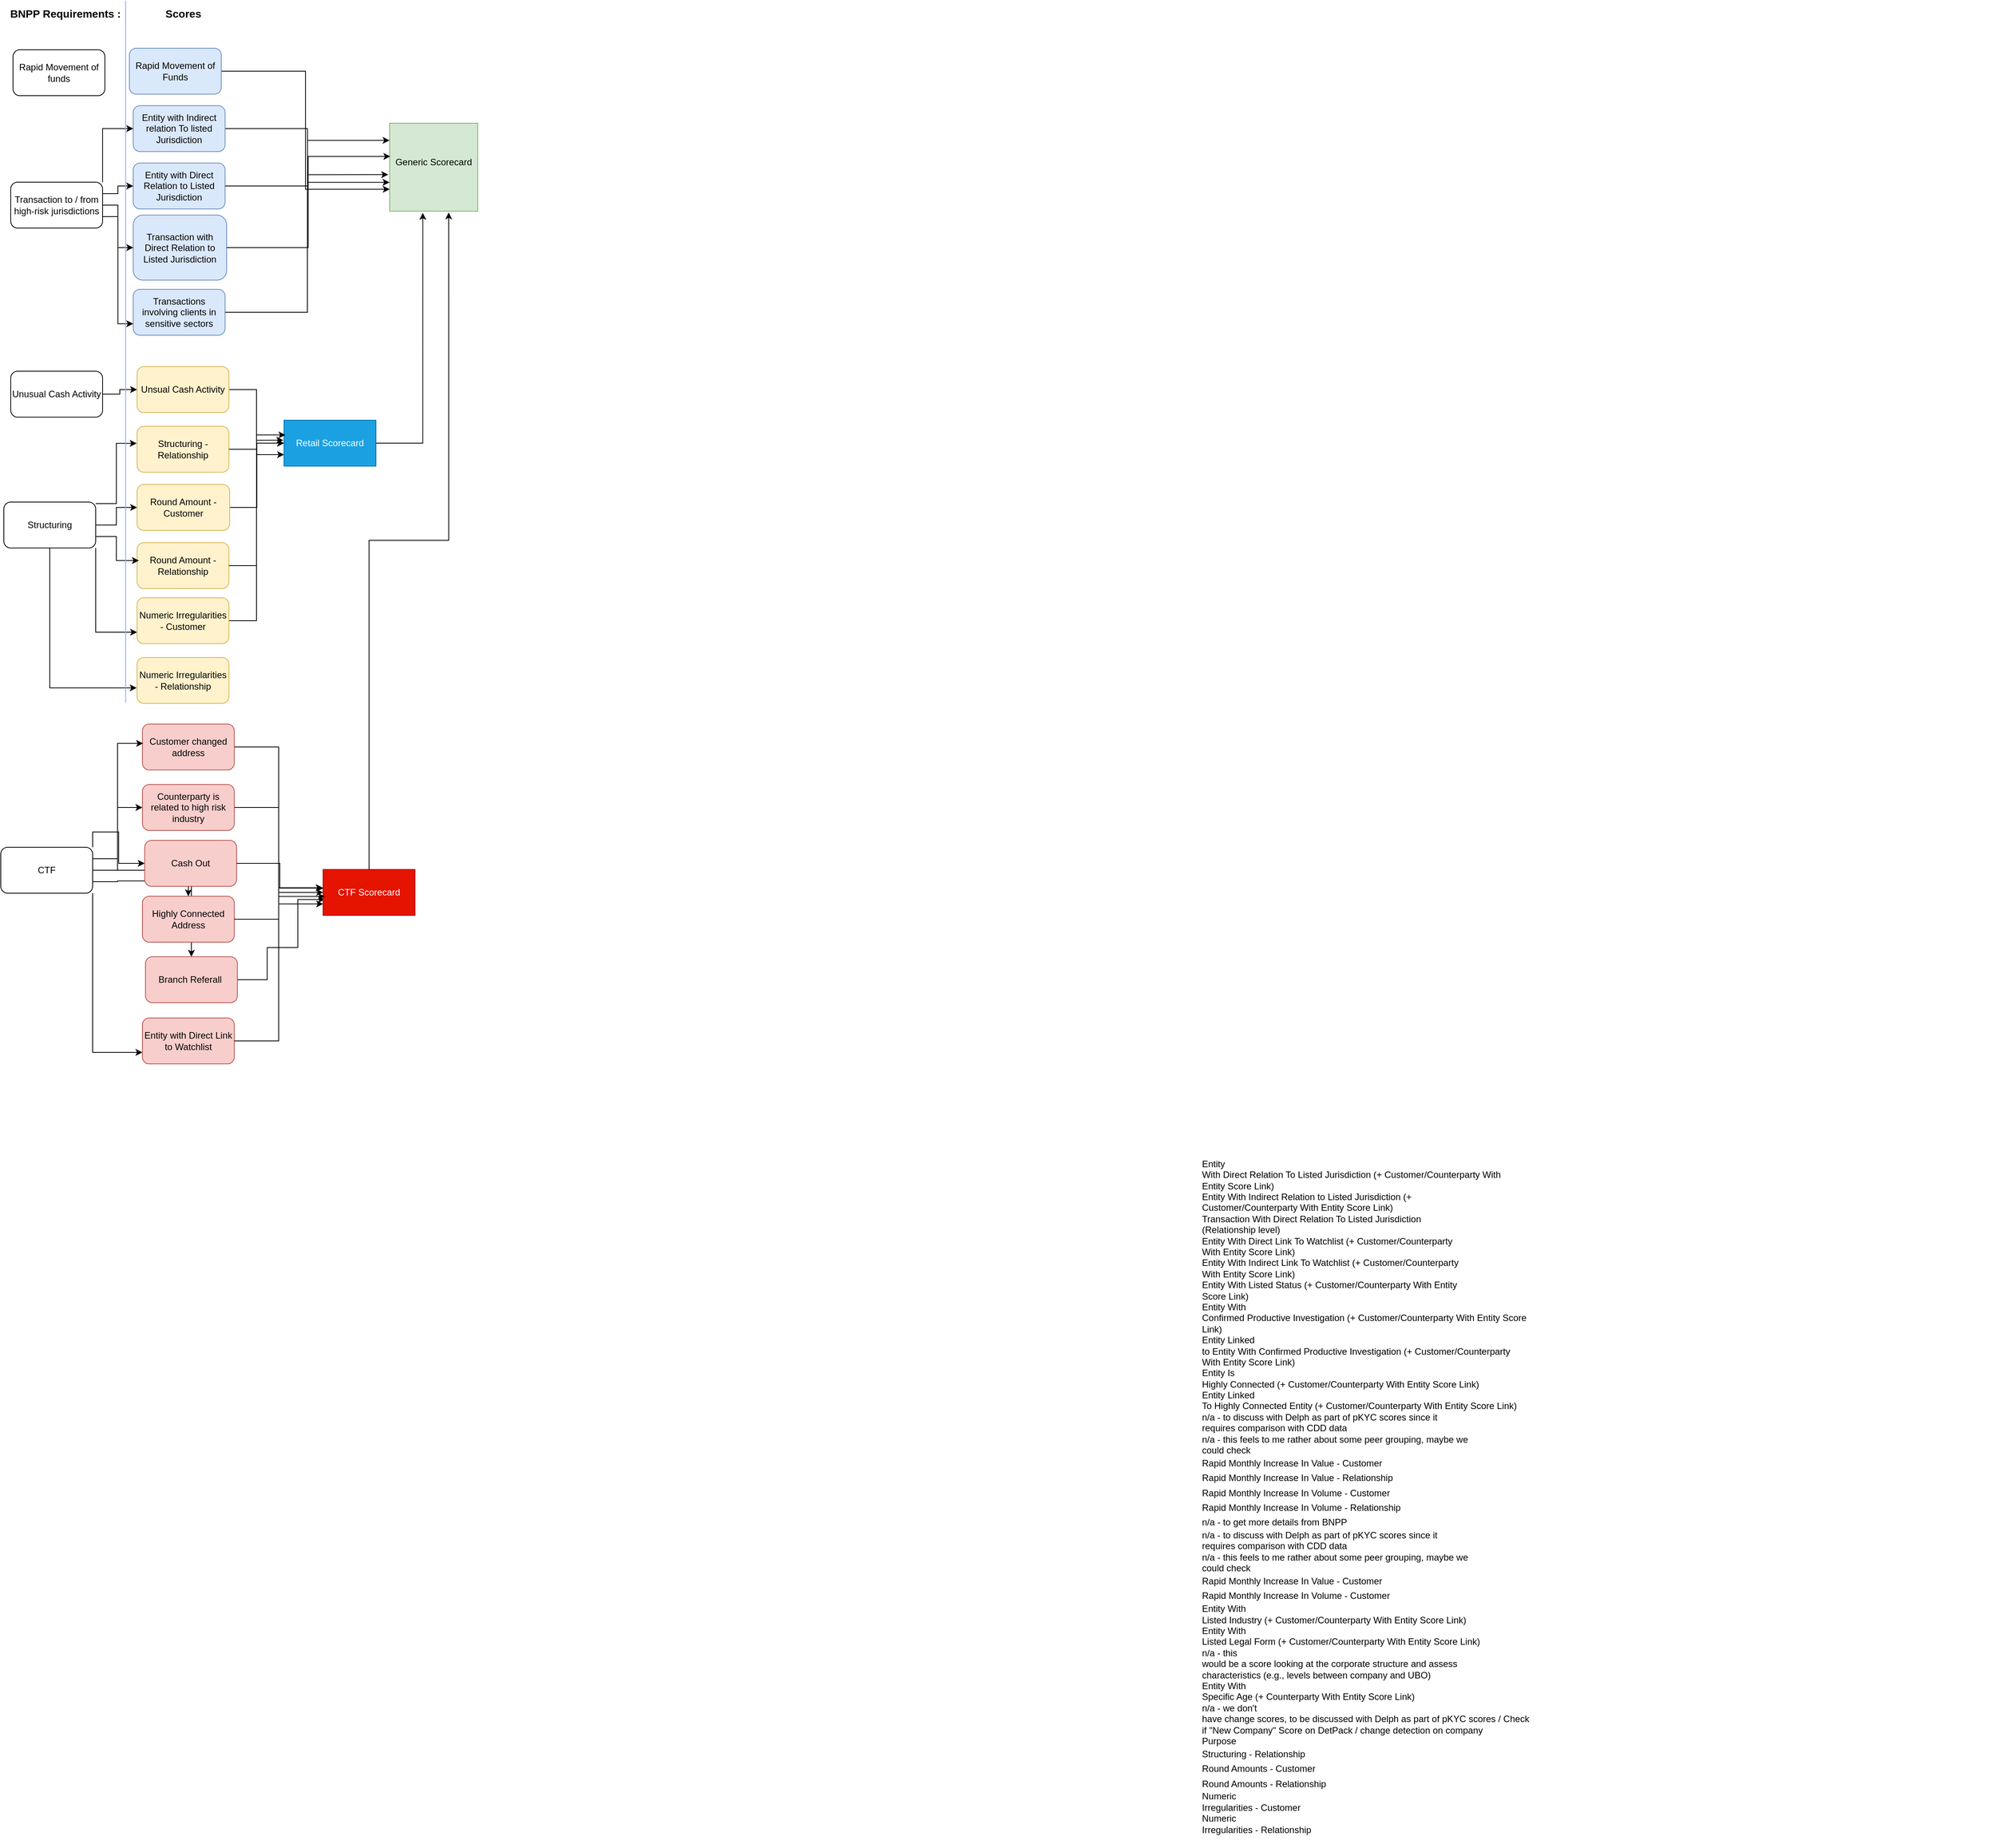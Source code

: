 <mxfile version="22.1.19" type="github">
  <diagram name="Page-1" id="qW_F1XXq9CwrggD60HiP">
    <mxGraphModel dx="3267" dy="1292" grid="0" gridSize="10" guides="1" tooltips="1" connect="1" arrows="1" fold="1" page="1" pageScale="1" pageWidth="827" pageHeight="1169" math="0" shadow="0">
      <root>
        <mxCell id="0" />
        <mxCell id="1" parent="0" />
        <mxCell id="mWCD5HpuR10m7oxnyKSS-36" style="edgeStyle=orthogonalEdgeStyle;rounded=0;orthogonalLoop=1;jettySize=auto;html=1;exitX=1;exitY=0.5;exitDx=0;exitDy=0;" edge="1" parent="1" source="mWCD5HpuR10m7oxnyKSS-7" target="mWCD5HpuR10m7oxnyKSS-31">
          <mxGeometry relative="1" as="geometry" />
        </mxCell>
        <mxCell id="mWCD5HpuR10m7oxnyKSS-38" style="edgeStyle=orthogonalEdgeStyle;rounded=0;orthogonalLoop=1;jettySize=auto;html=1;exitX=1;exitY=1;exitDx=0;exitDy=0;entryX=0;entryY=0.75;entryDx=0;entryDy=0;" edge="1" parent="1" source="mWCD5HpuR10m7oxnyKSS-7" target="mWCD5HpuR10m7oxnyKSS-33">
          <mxGeometry relative="1" as="geometry" />
        </mxCell>
        <mxCell id="mWCD5HpuR10m7oxnyKSS-7" value="Structuring" style="rounded=1;whiteSpace=wrap;html=1;" vertex="1" parent="1">
          <mxGeometry x="-9" y="692" width="120" height="60" as="geometry" />
        </mxCell>
        <mxCell id="mWCD5HpuR10m7oxnyKSS-24" style="edgeStyle=orthogonalEdgeStyle;rounded=0;orthogonalLoop=1;jettySize=auto;html=1;exitX=1;exitY=0.5;exitDx=0;exitDy=0;entryX=0;entryY=0.75;entryDx=0;entryDy=0;" edge="1" parent="1" source="mWCD5HpuR10m7oxnyKSS-1" target="mWCD5HpuR10m7oxnyKSS-23">
          <mxGeometry relative="1" as="geometry" />
        </mxCell>
        <mxCell id="mWCD5HpuR10m7oxnyKSS-1" value="Rapid Movement of Funds" style="rounded=1;whiteSpace=wrap;html=1;fillColor=#dae8fc;strokeColor=#6c8ebf;" vertex="1" parent="1">
          <mxGeometry x="155" y="99" width="120" height="60" as="geometry" />
        </mxCell>
        <mxCell id="mWCD5HpuR10m7oxnyKSS-25" style="edgeStyle=orthogonalEdgeStyle;rounded=0;orthogonalLoop=1;jettySize=auto;html=1;exitX=1;exitY=0.5;exitDx=0;exitDy=0;entryX=-0.017;entryY=0.584;entryDx=0;entryDy=0;entryPerimeter=0;" edge="1" parent="1" source="mWCD5HpuR10m7oxnyKSS-2" target="mWCD5HpuR10m7oxnyKSS-23">
          <mxGeometry relative="1" as="geometry" />
        </mxCell>
        <mxCell id="mWCD5HpuR10m7oxnyKSS-2" value="Entity with Indirect relation To listed Jurisdiction" style="rounded=1;whiteSpace=wrap;html=1;fillColor=#dae8fc;strokeColor=#6c8ebf;" vertex="1" parent="1">
          <mxGeometry x="160" y="174" width="120" height="60" as="geometry" />
        </mxCell>
        <mxCell id="mWCD5HpuR10m7oxnyKSS-3" value="Entity with Direct Relation to Listed Jurisdiction" style="rounded=1;whiteSpace=wrap;html=1;fillColor=#dae8fc;strokeColor=#6c8ebf;" vertex="1" parent="1">
          <mxGeometry x="160" y="249" width="120" height="60" as="geometry" />
        </mxCell>
        <mxCell id="mWCD5HpuR10m7oxnyKSS-4" value="Transactions involving clients in sensitive sectors" style="rounded=1;whiteSpace=wrap;html=1;fillColor=#dae8fc;strokeColor=#6c8ebf;" vertex="1" parent="1">
          <mxGeometry x="160" y="414" width="120" height="60" as="geometry" />
        </mxCell>
        <mxCell id="mWCD5HpuR10m7oxnyKSS-5" value="Transaction with Direct Relation to Listed Jurisdiction" style="rounded=1;whiteSpace=wrap;html=1;fillColor=#dae8fc;strokeColor=#6c8ebf;" vertex="1" parent="1">
          <mxGeometry x="160" y="317" width="122" height="85" as="geometry" />
        </mxCell>
        <mxCell id="mWCD5HpuR10m7oxnyKSS-8" value="&lt;table border=&quot;0&quot; cellpadding=&quot;0&quot; cellspacing=&quot;0&quot; width=&quot;1035&quot; style=&quot;border-collapse:&#xa; collapse;width:777pt&quot;&gt;&#xa;&#xa; &lt;colgroup&gt;&lt;col width=&quot;1035&quot; style=&quot;mso-width-source:userset;mso-width-alt:36142;&#xa; width:777pt&quot;&gt;&#xa; &lt;/colgroup&gt;&lt;tbody&gt;&lt;tr height=&quot;19&quot; style=&quot;height:14.5pt&quot;&gt;&#xa;  &lt;td height=&quot;19&quot; class=&quot;xl64&quot; width=&quot;1035&quot; style=&quot;height:14.5pt;width:777pt&quot;&gt;Entity&#xa;  With Direct Relation To Listed Jurisdiction (+ Customer/Counterparty With&#xa;  Entity Score Link)&lt;/td&gt;&#xa; &lt;/tr&gt;&#xa; &lt;tr height=&quot;19&quot; style=&quot;height:14.5pt&quot;&gt;&#xa;  &lt;td height=&quot;19&quot; class=&quot;xl71&quot; width=&quot;1035&quot; style=&quot;height:14.5pt;border-top:none;&#xa;  width:777pt&quot;&gt;Entity With Indirect Relation to Listed Jurisdiction (+&#xa;  Customer/Counterparty With Entity Score Link)&lt;/td&gt;&#xa; &lt;/tr&gt;&#xa; &lt;tr height=&quot;19&quot; style=&quot;height:14.5pt&quot;&gt;&#xa;  &lt;td height=&quot;19&quot; class=&quot;xl71&quot; width=&quot;1035&quot; style=&quot;height:14.5pt;border-top:none;&#xa;  width:777pt&quot;&gt;Transaction With Direct Relation To Listed Jurisdiction&#xa;  (Relationship level)&lt;/td&gt;&#xa; &lt;/tr&gt;&#xa; &lt;tr height=&quot;19&quot; style=&quot;height:14.5pt&quot;&gt;&#xa;  &lt;td height=&quot;19&quot; class=&quot;xl64&quot; width=&quot;1035&quot; style=&quot;height:14.5pt;border-top:none;&#xa;  width:777pt&quot;&gt;Entity With Direct Link To Watchlist (+ Customer/Counterparty&#xa;  With Entity Score Link)&lt;/td&gt;&#xa; &lt;/tr&gt;&#xa; &lt;tr height=&quot;19&quot; style=&quot;height:14.5pt&quot;&gt;&#xa;  &lt;td height=&quot;19&quot; class=&quot;xl64&quot; width=&quot;1035&quot; style=&quot;height:14.5pt;border-top:none;&#xa;  width:777pt&quot;&gt;Entity With Indirect Link To Watchlist (+ Customer/Counterparty&#xa;  With Entity Score Link)&lt;/td&gt;&#xa; &lt;/tr&gt;&#xa; &lt;tr height=&quot;19&quot; style=&quot;height:14.5pt&quot;&gt;&#xa;  &lt;td height=&quot;19&quot; class=&quot;xl64&quot; width=&quot;1035&quot; style=&quot;height:14.5pt;border-top:none;&#xa;  width:777pt&quot;&gt;Entity With Listed Status (+ Customer/Counterparty With Entity&#xa;  Score Link)&lt;/td&gt;&#xa; &lt;/tr&gt;&#xa; &lt;tr height=&quot;19&quot; style=&quot;height:14.5pt&quot;&gt;&#xa;  &lt;td height=&quot;19&quot; class=&quot;xl69&quot; style=&quot;height:14.5pt;border-top:none&quot;&gt;Entity With&#xa;  Confirmed Productive Investigation (+ Customer/Counterparty With Entity Score&#xa;  Link)&lt;/td&gt;&#xa; &lt;/tr&gt;&#xa; &lt;tr height=&quot;19&quot; style=&quot;mso-height-source:userset;height:14.5pt&quot;&gt;&#xa;  &lt;td height=&quot;19&quot; class=&quot;xl69&quot; style=&quot;height:14.5pt;border-top:none&quot;&gt;Entity Linked&#xa;  to Entity With Confirmed Productive Investigation (+ Customer/Counterparty&#xa;  With Entity Score Link)&lt;/td&gt;&#xa; &lt;/tr&gt;&#xa; &lt;tr height=&quot;19&quot; style=&quot;mso-height-source:userset;height:14.5pt&quot;&gt;&#xa;  &lt;td height=&quot;19&quot; class=&quot;xl69&quot; style=&quot;height:14.5pt;border-top:none&quot;&gt;Entity Is&#xa;  Highly Connected (+ Customer/Counterparty With Entity Score Link)&lt;/td&gt;&#xa; &lt;/tr&gt;&#xa; &lt;tr height=&quot;19&quot; style=&quot;mso-height-source:userset;height:14.5pt&quot;&gt;&#xa;  &lt;td height=&quot;19&quot; class=&quot;xl72&quot; style=&quot;height:14.5pt;border-top:none&quot;&gt;Entity Linked&#xa;  To Highly Connected Entity (+ Customer/Counterparty With Entity Score Link)&lt;/td&gt;&#xa; &lt;/tr&gt;&#xa; &lt;tr height=&quot;19&quot; style=&quot;mso-height-source:userset;height:14.5pt&quot;&gt;&#xa;  &lt;td height=&quot;19&quot; class=&quot;xl65&quot; width=&quot;1035&quot; style=&quot;height:14.5pt;border-top:none;&#xa;  width:777pt&quot;&gt;n/a - to discuss with Delph as part of pKYC scores since it&#xa;  requires comparison with CDD data&lt;/td&gt;&#xa; &lt;/tr&gt;&#xa; &lt;tr height=&quot;19&quot; style=&quot;mso-height-source:userset;height:14.5pt&quot;&gt;&#xa;  &lt;td height=&quot;19&quot; class=&quot;xl65&quot; width=&quot;1035&quot; style=&quot;height:14.5pt;border-top:none;&#xa;  width:777pt&quot;&gt;n/a - this feels to me rather about some peer grouping, maybe we&#xa;  could check&lt;/td&gt;&#xa; &lt;/tr&gt;&#xa; &lt;tr height=&quot;19&quot; style=&quot;height:14.5pt&quot;&gt;&#xa;  &lt;td height=&quot;19&quot; class=&quot;xl65&quot; width=&quot;1035&quot; style=&quot;height:14.5pt;border-top:none;&#xa;  width:777pt&quot;&gt;Rapid Monthly Increase In Value - Customer&lt;/td&gt;&#xa; &lt;/tr&gt;&#xa; &lt;tr height=&quot;19&quot; style=&quot;height:14.5pt&quot;&gt;&#xa;  &lt;td height=&quot;19&quot; class=&quot;xl73&quot; width=&quot;1035&quot; style=&quot;height:14.5pt;border-top:none;&#xa;  width:777pt&quot;&gt;Rapid Monthly Increase In Value - Relationship&lt;/td&gt;&#xa; &lt;/tr&gt;&#xa; &lt;tr height=&quot;19&quot; style=&quot;height:14.5pt&quot;&gt;&#xa;  &lt;td height=&quot;19&quot; class=&quot;xl66&quot; width=&quot;1035&quot; style=&quot;height:14.5pt;border-top:none;&#xa;  width:777pt&quot;&gt;Rapid Monthly Increase In Volume - Customer&lt;/td&gt;&#xa; &lt;/tr&gt;&#xa; &lt;tr height=&quot;19&quot; style=&quot;height:14.5pt&quot;&gt;&#xa;  &lt;td height=&quot;19&quot; class=&quot;xl73&quot; width=&quot;1035&quot; style=&quot;height:14.5pt;border-top:none;&#xa;  width:777pt&quot;&gt;Rapid Monthly Increase In Volume - Relationship&lt;/td&gt;&#xa; &lt;/tr&gt;&#xa; &lt;tr height=&quot;19&quot; style=&quot;height:14.5pt&quot;&gt;&#xa;  &lt;td height=&quot;19&quot; class=&quot;xl67&quot; width=&quot;1035&quot; style=&quot;height:14.5pt;border-top:none;&#xa;  width:777pt&quot;&gt;n/a - to get more details from BNPP&lt;/td&gt;&#xa; &lt;/tr&gt;&#xa; &lt;tr height=&quot;19&quot; style=&quot;height:14.5pt&quot;&gt;&#xa;  &lt;td height=&quot;19&quot; class=&quot;xl65&quot; width=&quot;1035&quot; style=&quot;height:14.5pt;border-top:none;&#xa;  width:777pt&quot;&gt;n/a - to discuss with Delph as part of pKYC scores since it&#xa;  requires comparison with CDD data&lt;/td&gt;&#xa; &lt;/tr&gt;&#xa; &lt;tr height=&quot;19&quot; style=&quot;height:14.5pt&quot;&gt;&#xa;  &lt;td height=&quot;19&quot; class=&quot;xl65&quot; width=&quot;1035&quot; style=&quot;height:14.5pt;border-top:none;&#xa;  width:777pt&quot;&gt;n/a - this feels to me rather about some peer grouping, maybe we&#xa;  could check&lt;/td&gt;&#xa; &lt;/tr&gt;&#xa; &lt;tr height=&quot;19&quot; style=&quot;height:14.5pt&quot;&gt;&#xa;  &lt;td height=&quot;19&quot; class=&quot;xl65&quot; width=&quot;1035&quot; style=&quot;height:14.5pt;border-top:none;&#xa;  width:777pt&quot;&gt;Rapid Monthly Increase In Value - Customer&lt;/td&gt;&#xa; &lt;/tr&gt;&#xa; &lt;tr height=&quot;19&quot; style=&quot;height:14.5pt&quot;&gt;&#xa;  &lt;td height=&quot;19&quot; class=&quot;xl66&quot; width=&quot;1035&quot; style=&quot;height:14.5pt;border-top:none;&#xa;  width:777pt&quot;&gt;Rapid Monthly Increase In Volume - Customer&lt;/td&gt;&#xa; &lt;/tr&gt;&#xa; &lt;tr height=&quot;19&quot; style=&quot;height:14.5pt&quot;&gt;&#xa;  &lt;td height=&quot;19&quot; class=&quot;xl68&quot; style=&quot;height:14.5pt;border-top:none&quot;&gt;Entity With&#xa;  Listed Industry (+ Customer/Counterparty With Entity Score Link)&lt;/td&gt;&#xa; &lt;/tr&gt;&#xa; &lt;tr height=&quot;19&quot; style=&quot;height:14.5pt&quot;&gt;&#xa;  &lt;td height=&quot;19&quot; class=&quot;xl68&quot; style=&quot;height:14.5pt;border-top:none&quot;&gt;Entity With&#xa;  Listed Legal Form (+ Customer/Counterparty With Entity Score Link)&lt;/td&gt;&#xa; &lt;/tr&gt;&#xa; &lt;tr height=&quot;19&quot; style=&quot;height:14.5pt&quot;&gt;&#xa;  &lt;td height=&quot;19&quot; class=&quot;xl68&quot; style=&quot;height:14.5pt;border-top:none&quot;&gt;n/a - this&#xa;  would be a score looking at the corporate structure and assess&#xa;  characteristics (e.g., levels between company and UBO)&lt;/td&gt;&#xa; &lt;/tr&gt;&#xa; &lt;tr height=&quot;19&quot; style=&quot;height:14.5pt&quot;&gt;&#xa;  &lt;td height=&quot;19&quot; class=&quot;xl69&quot; style=&quot;height:14.5pt;border-top:none&quot;&gt;Entity With&#xa;  Specific Age (+ Counterparty With Entity Score Link)&lt;/td&gt;&#xa; &lt;/tr&gt;&#xa; &lt;tr height=&quot;19&quot; style=&quot;height:14.5pt&quot;&gt;&#xa;  &lt;td height=&quot;19&quot; class=&quot;xl68&quot; style=&quot;height:14.5pt;border-top:none&quot;&gt;n/a - we don&#39;t&#xa;  have change scores, to be discussed with Delph as part of pKYC scores / Check&#xa;  if &quot;New Company&quot; Score on DetPack / change detection on company&#xa;  Purpose&lt;/td&gt;&#xa; &lt;/tr&gt;&#xa; &lt;tr height=&quot;19&quot; style=&quot;height:14.5pt&quot;&gt;&#xa;  &lt;td height=&quot;19&quot; class=&quot;xl70&quot; width=&quot;1035&quot; style=&quot;height:14.5pt;border-top:none;&#xa;  width:777pt&quot;&gt;Structuring - Relationship&lt;/td&gt;&#xa; &lt;/tr&gt;&#xa; &lt;tr height=&quot;19&quot; style=&quot;height:14.5pt&quot;&gt;&#xa;  &lt;td height=&quot;19&quot; class=&quot;xl70&quot; width=&quot;1035&quot; style=&quot;height:14.5pt;border-top:none;&#xa;  width:777pt&quot;&gt;Round Amounts - Customer&lt;/td&gt;&#xa; &lt;/tr&gt;&#xa; &lt;tr height=&quot;19&quot; style=&quot;height:14.5pt&quot;&gt;&#xa;  &lt;td height=&quot;19&quot; class=&quot;xl74&quot; width=&quot;1035&quot; style=&quot;height:14.5pt;border-top:none;&#xa;  width:777pt&quot;&gt;Round Amounts - Relationship&lt;/td&gt;&#xa; &lt;/tr&gt;&#xa; &lt;tr height=&quot;19&quot; style=&quot;height:14.5pt&quot;&gt;&#xa;  &lt;td height=&quot;19&quot; class=&quot;xl68&quot; style=&quot;height:14.5pt;border-top:none&quot;&gt;Numeric&#xa;  Irregularities - Customer&lt;/td&gt;&#xa; &lt;/tr&gt;&#xa; &lt;tr height=&quot;19&quot; style=&quot;height:14.5pt&quot;&gt;&#xa;  &lt;td height=&quot;19&quot; class=&quot;xl75&quot; style=&quot;height:14.5pt;border-top:none&quot;&gt;Numeric&#xa;  Irregularities - Relationship&lt;/td&gt;&#xa; &lt;/tr&gt;&#xa;&#xa;&lt;/tbody&gt;&lt;/table&gt;" style="text;whiteSpace=wrap;html=1;" vertex="1" parent="1">
          <mxGeometry x="1554" y="147.001" width="550" height="2302" as="geometry" />
        </mxCell>
        <mxCell id="mWCD5HpuR10m7oxnyKSS-23" value="Generic Scorecard&lt;br&gt;&lt;br&gt;" style="whiteSpace=wrap;html=1;aspect=fixed;fillColor=#d5e8d4;strokeColor=#82b366;" vertex="1" parent="1">
          <mxGeometry x="495" y="197" width="115" height="115" as="geometry" />
        </mxCell>
        <mxCell id="mWCD5HpuR10m7oxnyKSS-26" style="edgeStyle=orthogonalEdgeStyle;rounded=0;orthogonalLoop=1;jettySize=auto;html=1;exitX=1;exitY=0.5;exitDx=0;exitDy=0;entryX=-0.002;entryY=0.672;entryDx=0;entryDy=0;entryPerimeter=0;" edge="1" parent="1" source="mWCD5HpuR10m7oxnyKSS-3" target="mWCD5HpuR10m7oxnyKSS-23">
          <mxGeometry relative="1" as="geometry" />
        </mxCell>
        <mxCell id="mWCD5HpuR10m7oxnyKSS-27" style="edgeStyle=orthogonalEdgeStyle;rounded=0;orthogonalLoop=1;jettySize=auto;html=1;entryX=0.007;entryY=0.377;entryDx=0;entryDy=0;entryPerimeter=0;" edge="1" parent="1" source="mWCD5HpuR10m7oxnyKSS-5" target="mWCD5HpuR10m7oxnyKSS-23">
          <mxGeometry relative="1" as="geometry" />
        </mxCell>
        <mxCell id="mWCD5HpuR10m7oxnyKSS-28" style="edgeStyle=orthogonalEdgeStyle;rounded=0;orthogonalLoop=1;jettySize=auto;html=1;entryX=-0.002;entryY=0.195;entryDx=0;entryDy=0;entryPerimeter=0;" edge="1" parent="1" source="mWCD5HpuR10m7oxnyKSS-4" target="mWCD5HpuR10m7oxnyKSS-23">
          <mxGeometry relative="1" as="geometry" />
        </mxCell>
        <mxCell id="mWCD5HpuR10m7oxnyKSS-53" style="edgeStyle=orthogonalEdgeStyle;rounded=0;orthogonalLoop=1;jettySize=auto;html=1;exitX=1;exitY=0.5;exitDx=0;exitDy=0;entryX=0;entryY=0.75;entryDx=0;entryDy=0;" edge="1" parent="1" source="mWCD5HpuR10m7oxnyKSS-29" target="mWCD5HpuR10m7oxnyKSS-48">
          <mxGeometry relative="1" as="geometry" />
        </mxCell>
        <mxCell id="mWCD5HpuR10m7oxnyKSS-29" value="Unsual Cash Activity" style="rounded=1;whiteSpace=wrap;html=1;fillColor=#fff2cc;strokeColor=#d6b656;" vertex="1" parent="1">
          <mxGeometry x="165" y="515" width="120" height="60" as="geometry" />
        </mxCell>
        <mxCell id="mWCD5HpuR10m7oxnyKSS-30" value="Structuring - Relationship" style="rounded=1;whiteSpace=wrap;html=1;fillColor=#fff2cc;strokeColor=#d6b656;" vertex="1" parent="1">
          <mxGeometry x="165" y="593" width="120" height="60" as="geometry" />
        </mxCell>
        <mxCell id="mWCD5HpuR10m7oxnyKSS-49" style="edgeStyle=orthogonalEdgeStyle;rounded=0;orthogonalLoop=1;jettySize=auto;html=1;entryX=0;entryY=0.5;entryDx=0;entryDy=0;" edge="1" parent="1" source="mWCD5HpuR10m7oxnyKSS-31" target="mWCD5HpuR10m7oxnyKSS-48">
          <mxGeometry relative="1" as="geometry" />
        </mxCell>
        <mxCell id="mWCD5HpuR10m7oxnyKSS-31" value="Round Amount - Customer" style="rounded=1;whiteSpace=wrap;html=1;fillColor=#fff2cc;strokeColor=#d6b656;" vertex="1" parent="1">
          <mxGeometry x="165" y="669" width="121" height="60" as="geometry" />
        </mxCell>
        <mxCell id="mWCD5HpuR10m7oxnyKSS-32" value="Round Amount - Relationship" style="rounded=1;whiteSpace=wrap;html=1;fillColor=#fff2cc;strokeColor=#d6b656;" vertex="1" parent="1">
          <mxGeometry x="165" y="745" width="120" height="60" as="geometry" />
        </mxCell>
        <mxCell id="mWCD5HpuR10m7oxnyKSS-50" style="edgeStyle=orthogonalEdgeStyle;rounded=0;orthogonalLoop=1;jettySize=auto;html=1;entryX=0;entryY=0.5;entryDx=0;entryDy=0;" edge="1" parent="1" source="mWCD5HpuR10m7oxnyKSS-33" target="mWCD5HpuR10m7oxnyKSS-48">
          <mxGeometry relative="1" as="geometry" />
        </mxCell>
        <mxCell id="mWCD5HpuR10m7oxnyKSS-33" value="Numeric Irregularities - Customer" style="rounded=1;whiteSpace=wrap;html=1;fillColor=#fff2cc;strokeColor=#d6b656;" vertex="1" parent="1">
          <mxGeometry x="165" y="817" width="120" height="60" as="geometry" />
        </mxCell>
        <mxCell id="mWCD5HpuR10m7oxnyKSS-34" value="Numeric Irregularities - Relationship" style="rounded=1;whiteSpace=wrap;html=1;fillColor=#fff2cc;strokeColor=#d6b656;" vertex="1" parent="1">
          <mxGeometry x="165" y="895" width="120" height="60" as="geometry" />
        </mxCell>
        <mxCell id="mWCD5HpuR10m7oxnyKSS-35" style="edgeStyle=orthogonalEdgeStyle;rounded=0;orthogonalLoop=1;jettySize=auto;html=1;entryX=-0.004;entryY=0.371;entryDx=0;entryDy=0;entryPerimeter=0;" edge="1" parent="1" source="mWCD5HpuR10m7oxnyKSS-7" target="mWCD5HpuR10m7oxnyKSS-30">
          <mxGeometry relative="1" as="geometry">
            <Array as="points">
              <mxPoint x="138" y="694" />
              <mxPoint x="138" y="615" />
            </Array>
          </mxGeometry>
        </mxCell>
        <mxCell id="mWCD5HpuR10m7oxnyKSS-37" style="edgeStyle=orthogonalEdgeStyle;rounded=0;orthogonalLoop=1;jettySize=auto;html=1;exitX=1;exitY=0.75;exitDx=0;exitDy=0;entryX=0.02;entryY=0.39;entryDx=0;entryDy=0;entryPerimeter=0;" edge="1" parent="1" source="mWCD5HpuR10m7oxnyKSS-7" target="mWCD5HpuR10m7oxnyKSS-32">
          <mxGeometry relative="1" as="geometry" />
        </mxCell>
        <mxCell id="mWCD5HpuR10m7oxnyKSS-39" style="edgeStyle=orthogonalEdgeStyle;rounded=0;orthogonalLoop=1;jettySize=auto;html=1;exitX=0.5;exitY=1;exitDx=0;exitDy=0;entryX=-0.004;entryY=0.662;entryDx=0;entryDy=0;entryPerimeter=0;" edge="1" parent="1" source="mWCD5HpuR10m7oxnyKSS-7" target="mWCD5HpuR10m7oxnyKSS-34">
          <mxGeometry relative="1" as="geometry" />
        </mxCell>
        <mxCell id="mWCD5HpuR10m7oxnyKSS-41" style="edgeStyle=orthogonalEdgeStyle;rounded=0;orthogonalLoop=1;jettySize=auto;html=1;" edge="1" parent="1" source="mWCD5HpuR10m7oxnyKSS-40" target="mWCD5HpuR10m7oxnyKSS-29">
          <mxGeometry relative="1" as="geometry" />
        </mxCell>
        <mxCell id="mWCD5HpuR10m7oxnyKSS-40" value="Unusual Cash Activity" style="rounded=1;whiteSpace=wrap;html=1;" vertex="1" parent="1">
          <mxGeometry y="521" width="120" height="60" as="geometry" />
        </mxCell>
        <mxCell id="mWCD5HpuR10m7oxnyKSS-42" value="Rapid Movement of funds" style="rounded=1;whiteSpace=wrap;html=1;" vertex="1" parent="1">
          <mxGeometry x="3" y="101" width="120" height="60" as="geometry" />
        </mxCell>
        <mxCell id="mWCD5HpuR10m7oxnyKSS-44" style="edgeStyle=orthogonalEdgeStyle;rounded=0;orthogonalLoop=1;jettySize=auto;html=1;entryX=0;entryY=0.5;entryDx=0;entryDy=0;exitX=1;exitY=0;exitDx=0;exitDy=0;" edge="1" parent="1" source="mWCD5HpuR10m7oxnyKSS-43" target="mWCD5HpuR10m7oxnyKSS-2">
          <mxGeometry relative="1" as="geometry" />
        </mxCell>
        <mxCell id="mWCD5HpuR10m7oxnyKSS-45" style="edgeStyle=orthogonalEdgeStyle;rounded=0;orthogonalLoop=1;jettySize=auto;html=1;exitX=1;exitY=0.25;exitDx=0;exitDy=0;" edge="1" parent="1" source="mWCD5HpuR10m7oxnyKSS-43" target="mWCD5HpuR10m7oxnyKSS-3">
          <mxGeometry relative="1" as="geometry" />
        </mxCell>
        <mxCell id="mWCD5HpuR10m7oxnyKSS-46" style="edgeStyle=orthogonalEdgeStyle;rounded=0;orthogonalLoop=1;jettySize=auto;html=1;" edge="1" parent="1" source="mWCD5HpuR10m7oxnyKSS-43" target="mWCD5HpuR10m7oxnyKSS-5">
          <mxGeometry relative="1" as="geometry" />
        </mxCell>
        <mxCell id="mWCD5HpuR10m7oxnyKSS-47" style="edgeStyle=orthogonalEdgeStyle;rounded=0;orthogonalLoop=1;jettySize=auto;html=1;exitX=1;exitY=0.75;exitDx=0;exitDy=0;entryX=0;entryY=0.75;entryDx=0;entryDy=0;" edge="1" parent="1" source="mWCD5HpuR10m7oxnyKSS-43" target="mWCD5HpuR10m7oxnyKSS-4">
          <mxGeometry relative="1" as="geometry" />
        </mxCell>
        <mxCell id="mWCD5HpuR10m7oxnyKSS-43" value="Transaction to / from high-risk jurisdictions" style="rounded=1;whiteSpace=wrap;html=1;" vertex="1" parent="1">
          <mxGeometry y="274" width="120" height="60" as="geometry" />
        </mxCell>
        <mxCell id="mWCD5HpuR10m7oxnyKSS-48" value="Retail Scorecard" style="rounded=0;whiteSpace=wrap;html=1;fillColor=#1ba1e2;strokeColor=#006EAF;fontColor=#ffffff;" vertex="1" parent="1">
          <mxGeometry x="357" y="585" width="120" height="60" as="geometry" />
        </mxCell>
        <mxCell id="mWCD5HpuR10m7oxnyKSS-51" style="edgeStyle=orthogonalEdgeStyle;rounded=0;orthogonalLoop=1;jettySize=auto;html=1;entryX=-0.008;entryY=0.436;entryDx=0;entryDy=0;entryPerimeter=0;" edge="1" parent="1" source="mWCD5HpuR10m7oxnyKSS-32" target="mWCD5HpuR10m7oxnyKSS-48">
          <mxGeometry relative="1" as="geometry" />
        </mxCell>
        <mxCell id="mWCD5HpuR10m7oxnyKSS-52" style="edgeStyle=orthogonalEdgeStyle;rounded=0;orthogonalLoop=1;jettySize=auto;html=1;exitX=1;exitY=0.5;exitDx=0;exitDy=0;entryX=0.015;entryY=0.321;entryDx=0;entryDy=0;entryPerimeter=0;" edge="1" parent="1" source="mWCD5HpuR10m7oxnyKSS-30" target="mWCD5HpuR10m7oxnyKSS-48">
          <mxGeometry relative="1" as="geometry" />
        </mxCell>
        <mxCell id="mWCD5HpuR10m7oxnyKSS-54" style="edgeStyle=orthogonalEdgeStyle;rounded=0;orthogonalLoop=1;jettySize=auto;html=1;exitX=1;exitY=0.5;exitDx=0;exitDy=0;entryX=0.376;entryY=1.019;entryDx=0;entryDy=0;entryPerimeter=0;" edge="1" parent="1" source="mWCD5HpuR10m7oxnyKSS-48" target="mWCD5HpuR10m7oxnyKSS-23">
          <mxGeometry relative="1" as="geometry" />
        </mxCell>
        <mxCell id="mWCD5HpuR10m7oxnyKSS-55" value="&lt;font style=&quot;font-size: 14px;&quot;&gt;&lt;b&gt;BNPP Requirements :&amp;nbsp;&lt;/b&gt;&lt;/font&gt;" style="text;html=1;align=center;verticalAlign=middle;resizable=0;points=[];autosize=1;strokeColor=none;fillColor=none;" vertex="1" parent="1">
          <mxGeometry x="-10" y="39" width="166" height="29" as="geometry" />
        </mxCell>
        <mxCell id="mWCD5HpuR10m7oxnyKSS-56" value="" style="endArrow=none;html=1;rounded=0;strokeColor=#8CA7FF;" edge="1" parent="1">
          <mxGeometry width="50" height="50" relative="1" as="geometry">
            <mxPoint x="150" y="954" as="sourcePoint" />
            <mxPoint x="150" y="37" as="targetPoint" />
          </mxGeometry>
        </mxCell>
        <mxCell id="mWCD5HpuR10m7oxnyKSS-66" style="edgeStyle=orthogonalEdgeStyle;rounded=0;orthogonalLoop=1;jettySize=auto;html=1;exitX=1;exitY=0.25;exitDx=0;exitDy=0;entryX=0;entryY=0.5;entryDx=0;entryDy=0;" edge="1" parent="1" source="mWCD5HpuR10m7oxnyKSS-57" target="mWCD5HpuR10m7oxnyKSS-59">
          <mxGeometry relative="1" as="geometry" />
        </mxCell>
        <mxCell id="mWCD5HpuR10m7oxnyKSS-67" style="edgeStyle=orthogonalEdgeStyle;rounded=0;orthogonalLoop=1;jettySize=auto;html=1;" edge="1" parent="1" source="mWCD5HpuR10m7oxnyKSS-57" target="mWCD5HpuR10m7oxnyKSS-62">
          <mxGeometry relative="1" as="geometry" />
        </mxCell>
        <mxCell id="mWCD5HpuR10m7oxnyKSS-68" style="edgeStyle=orthogonalEdgeStyle;rounded=0;orthogonalLoop=1;jettySize=auto;html=1;exitX=1;exitY=0.75;exitDx=0;exitDy=0;" edge="1" parent="1" source="mWCD5HpuR10m7oxnyKSS-57" target="mWCD5HpuR10m7oxnyKSS-61">
          <mxGeometry relative="1" as="geometry" />
        </mxCell>
        <mxCell id="mWCD5HpuR10m7oxnyKSS-69" style="edgeStyle=orthogonalEdgeStyle;rounded=0;orthogonalLoop=1;jettySize=auto;html=1;exitX=1;exitY=0;exitDx=0;exitDy=0;entryX=0;entryY=0.5;entryDx=0;entryDy=0;" edge="1" parent="1" source="mWCD5HpuR10m7oxnyKSS-57" target="mWCD5HpuR10m7oxnyKSS-60">
          <mxGeometry relative="1" as="geometry" />
        </mxCell>
        <mxCell id="mWCD5HpuR10m7oxnyKSS-70" style="edgeStyle=orthogonalEdgeStyle;rounded=0;orthogonalLoop=1;jettySize=auto;html=1;exitX=1;exitY=1;exitDx=0;exitDy=0;entryX=0;entryY=0.75;entryDx=0;entryDy=0;" edge="1" parent="1" source="mWCD5HpuR10m7oxnyKSS-57" target="mWCD5HpuR10m7oxnyKSS-63">
          <mxGeometry relative="1" as="geometry" />
        </mxCell>
        <mxCell id="mWCD5HpuR10m7oxnyKSS-57" value="CTF" style="rounded=1;whiteSpace=wrap;html=1;" vertex="1" parent="1">
          <mxGeometry x="-13" y="1143" width="120" height="60" as="geometry" />
        </mxCell>
        <mxCell id="mWCD5HpuR10m7oxnyKSS-73" style="edgeStyle=orthogonalEdgeStyle;rounded=0;orthogonalLoop=1;jettySize=auto;html=1;entryX=0;entryY=0.5;entryDx=0;entryDy=0;" edge="1" parent="1" source="mWCD5HpuR10m7oxnyKSS-58" target="mWCD5HpuR10m7oxnyKSS-72">
          <mxGeometry relative="1" as="geometry" />
        </mxCell>
        <mxCell id="mWCD5HpuR10m7oxnyKSS-58" value="Customer changed address" style="rounded=1;whiteSpace=wrap;html=1;fillColor=#f8cecc;strokeColor=#b85450;" vertex="1" parent="1">
          <mxGeometry x="172" y="982" width="120" height="60" as="geometry" />
        </mxCell>
        <mxCell id="mWCD5HpuR10m7oxnyKSS-74" style="edgeStyle=orthogonalEdgeStyle;rounded=0;orthogonalLoop=1;jettySize=auto;html=1;entryX=0;entryY=0.75;entryDx=0;entryDy=0;" edge="1" parent="1" source="mWCD5HpuR10m7oxnyKSS-59" target="mWCD5HpuR10m7oxnyKSS-72">
          <mxGeometry relative="1" as="geometry" />
        </mxCell>
        <mxCell id="mWCD5HpuR10m7oxnyKSS-59" value="Counterparty is related to high risk industry" style="rounded=1;whiteSpace=wrap;html=1;fillColor=#f8cecc;strokeColor=#b85450;" vertex="1" parent="1">
          <mxGeometry x="172" y="1061" width="120" height="60" as="geometry" />
        </mxCell>
        <mxCell id="mWCD5HpuR10m7oxnyKSS-60" value="Cash Out" style="rounded=1;whiteSpace=wrap;html=1;fillColor=#f8cecc;strokeColor=#b85450;" vertex="1" parent="1">
          <mxGeometry x="175" y="1134" width="120" height="60" as="geometry" />
        </mxCell>
        <mxCell id="mWCD5HpuR10m7oxnyKSS-61" value="Highly Connected Address" style="rounded=1;whiteSpace=wrap;html=1;fillColor=#f8cecc;strokeColor=#b85450;" vertex="1" parent="1">
          <mxGeometry x="172" y="1207" width="120" height="60" as="geometry" />
        </mxCell>
        <mxCell id="mWCD5HpuR10m7oxnyKSS-78" value="" style="edgeStyle=orthogonalEdgeStyle;rounded=0;orthogonalLoop=1;jettySize=auto;html=1;entryX=0.019;entryY=0.655;entryDx=0;entryDy=0;entryPerimeter=0;" edge="1" parent="1" source="mWCD5HpuR10m7oxnyKSS-62" target="mWCD5HpuR10m7oxnyKSS-72">
          <mxGeometry relative="1" as="geometry">
            <mxPoint x="375" y="1298.029" as="targetPoint" />
            <Array as="points">
              <mxPoint x="335" y="1316" />
              <mxPoint x="335" y="1274" />
              <mxPoint x="375" y="1274" />
              <mxPoint x="375" y="1211" />
            </Array>
          </mxGeometry>
        </mxCell>
        <mxCell id="mWCD5HpuR10m7oxnyKSS-62" value="Branch Referall&amp;nbsp;" style="rounded=1;whiteSpace=wrap;html=1;fillColor=#f8cecc;strokeColor=#b85450;" vertex="1" parent="1">
          <mxGeometry x="176" y="1286" width="120" height="60" as="geometry" />
        </mxCell>
        <mxCell id="mWCD5HpuR10m7oxnyKSS-63" value="Entity with Direct Link to Watchlist" style="rounded=1;whiteSpace=wrap;html=1;fillColor=#f8cecc;strokeColor=#b85450;" vertex="1" parent="1">
          <mxGeometry x="172" y="1366" width="120" height="60" as="geometry" />
        </mxCell>
        <mxCell id="mWCD5HpuR10m7oxnyKSS-65" style="edgeStyle=orthogonalEdgeStyle;rounded=0;orthogonalLoop=1;jettySize=auto;html=1;entryX=0.007;entryY=0.421;entryDx=0;entryDy=0;entryPerimeter=0;" edge="1" parent="1" source="mWCD5HpuR10m7oxnyKSS-57" target="mWCD5HpuR10m7oxnyKSS-58">
          <mxGeometry relative="1" as="geometry" />
        </mxCell>
        <mxCell id="mWCD5HpuR10m7oxnyKSS-72" value="CTF Scorecard" style="rounded=0;whiteSpace=wrap;html=1;fillColor=#e51400;strokeColor=#B20000;fontColor=#ffffff;" vertex="1" parent="1">
          <mxGeometry x="408" y="1172" width="120" height="60" as="geometry" />
        </mxCell>
        <mxCell id="mWCD5HpuR10m7oxnyKSS-75" style="edgeStyle=orthogonalEdgeStyle;rounded=0;orthogonalLoop=1;jettySize=auto;html=1;exitX=1;exitY=0.5;exitDx=0;exitDy=0;entryX=0.005;entryY=0.407;entryDx=0;entryDy=0;entryPerimeter=0;" edge="1" parent="1" source="mWCD5HpuR10m7oxnyKSS-60" target="mWCD5HpuR10m7oxnyKSS-72">
          <mxGeometry relative="1" as="geometry" />
        </mxCell>
        <mxCell id="mWCD5HpuR10m7oxnyKSS-76" style="edgeStyle=orthogonalEdgeStyle;rounded=0;orthogonalLoop=1;jettySize=auto;html=1;entryX=0.019;entryY=0.588;entryDx=0;entryDy=0;entryPerimeter=0;" edge="1" parent="1" source="mWCD5HpuR10m7oxnyKSS-61" target="mWCD5HpuR10m7oxnyKSS-72">
          <mxGeometry relative="1" as="geometry" />
        </mxCell>
        <mxCell id="mWCD5HpuR10m7oxnyKSS-79" style="edgeStyle=orthogonalEdgeStyle;rounded=0;orthogonalLoop=1;jettySize=auto;html=1;entryX=-0.005;entryY=0.398;entryDx=0;entryDy=0;entryPerimeter=0;" edge="1" parent="1" source="mWCD5HpuR10m7oxnyKSS-63" target="mWCD5HpuR10m7oxnyKSS-72">
          <mxGeometry relative="1" as="geometry" />
        </mxCell>
        <mxCell id="mWCD5HpuR10m7oxnyKSS-80" style="edgeStyle=orthogonalEdgeStyle;rounded=0;orthogonalLoop=1;jettySize=auto;html=1;entryX=0.67;entryY=1.014;entryDx=0;entryDy=0;entryPerimeter=0;" edge="1" parent="1" source="mWCD5HpuR10m7oxnyKSS-72" target="mWCD5HpuR10m7oxnyKSS-23">
          <mxGeometry relative="1" as="geometry" />
        </mxCell>
        <mxCell id="mWCD5HpuR10m7oxnyKSS-81" value="&lt;font style=&quot;font-size: 14px;&quot;&gt;&lt;b&gt;Scores&lt;/b&gt;&lt;/font&gt;" style="text;html=1;align=center;verticalAlign=middle;resizable=0;points=[];autosize=1;strokeColor=none;fillColor=none;" vertex="1" parent="1">
          <mxGeometry x="192.5" y="39" width="65" height="29" as="geometry" />
        </mxCell>
      </root>
    </mxGraphModel>
  </diagram>
</mxfile>
